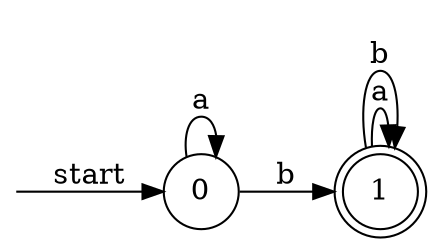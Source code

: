 digraph dfa {
    rankdir = LR;
    node [shape = circle];
    __start [style = invis, shape = point];
    __start -> "0" [ label = "start" ];
    node [shape = doublecircle]; "1"
    node [shape = circle];
    "1" -> "1" [ label = "a" ];
    "1" -> "1" [ label = "b" ];
    "0" -> "0" [ label = "a" ];
    "0" -> "1" [ label = "b" ];
}
